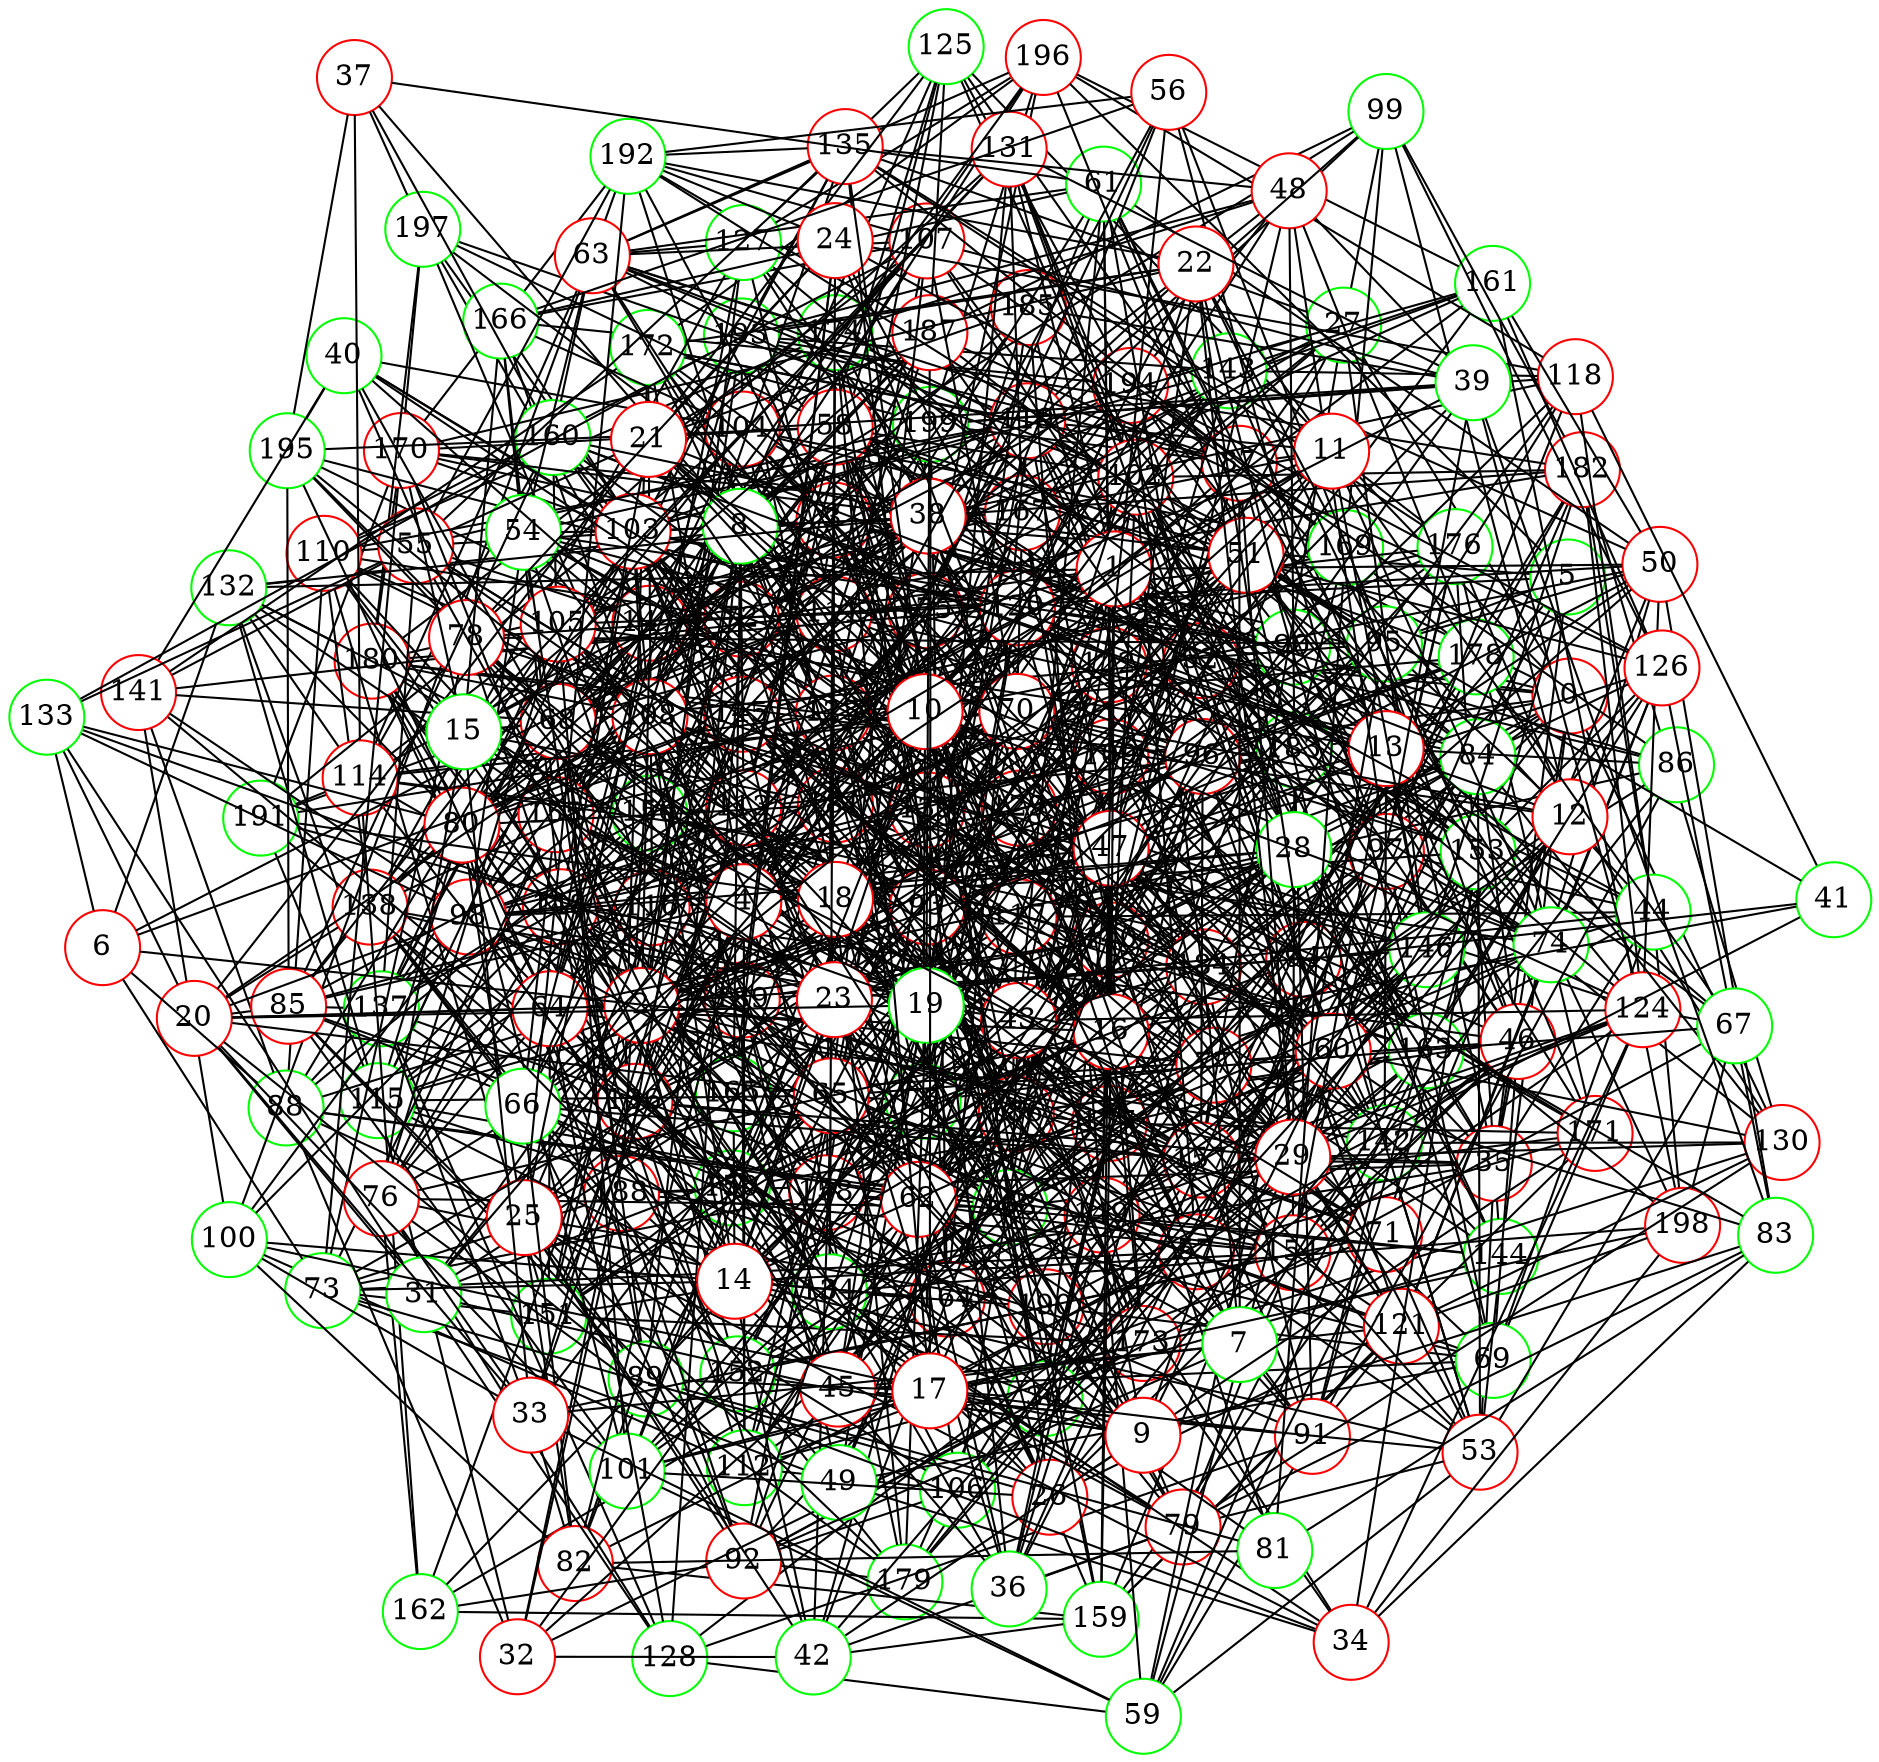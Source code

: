 graph {
graph ["layout"="fdp"]
node ["style"="filled","fillcolor"="white","fixedsize"="true","shape"="circle"]
"0" ["color"="red"]
"129" ["color"="red"]
"195" ["color"="green"]
"168" ["color"="green"]
"171" ["color"="red"]
"176" ["color"="green"]
"181" ["color"="red"]
"192" ["color"="green"]
"193" ["color"="green"]
"197" ["color"="green"]
"184" ["color"="red"]
"186" ["color"="red"]
"194" ["color"="red"]
"177" ["color"="red"]
"179" ["color"="green"]
"190" ["color"="red"]
"142" ["color"="green"]
"167" ["color"="red"]
"170" ["color"="red"]
"180" ["color"="red"]
"188" ["color"="red"]
"189" ["color"="red"]
"191" ["color"="green"]
"130" ["color"="red"]
"178" ["color"="green"]
"182" ["color"="red"]
"183" ["color"="green"]
"157" ["color"="red"]
"173" ["color"="red"]
"3" ["color"="red"]
"161" ["color"="green"]
"196" ["color"="red"]
"199" ["color"="green"]
"198" ["color"="red"]
"132" ["color"="green"]
"137" ["color"="green"]
"147" ["color"="red"]
"5" ["color"="green"]
"35" ["color"="red"]
"44" ["color"="green"]
"97" ["color"="red"]
"107" ["color"="red"]
"166" ["color"="green"]
"110" ["color"="red"]
"138" ["color"="red"]
"152" ["color"="green"]
"154" ["color"="red"]
"158" ["color"="red"]
"162" ["color"="green"]
"164" ["color"="red"]
"165" ["color"="green"]
"163" ["color"="green"]
"174" ["color"="green"]
"139" ["color"="red"]
"160" ["color"="green"]
"143" ["color"="green"]
"159" ["color"="green"]
"116" ["color"="red"]
"172" ["color"="green"]
"175" ["color"="red"]
"151" ["color"="green"]
"156" ["color"="green"]
"185" ["color"="red"]
"153" ["color"="green"]
"119" ["color"="red"]
"136" ["color"="red"]
"148" ["color"="red"]
"149" ["color"="red"]
"150" ["color"="green"]
"145" ["color"="red"]
"155" ["color"="red"]
"187" ["color"="red"]
"123" ["color"="red"]
"140" ["color"="red"]
"118" ["color"="red"]
"69" ["color"="green"]
"117" ["color"="red"]
"87" ["color"="red"]
"125" ["color"="green"]
"127" ["color"="green"]
"124" ["color"="red"]
"122" ["color"="red"]
"109" ["color"="red"]
"46" ["color"="red"]
"102" ["color"="red"]
"131" ["color"="red"]
"106" ["color"="green"]
"112" ["color"="green"]
"144" ["color"="green"]
"113" ["color"="red"]
"115" ["color"="green"]
"111" ["color"="red"]
"134" ["color"="green"]
"141" ["color"="red"]
"146" ["color"="green"]
"169" ["color"="green"]
"50" ["color"="red"]
"71" ["color"="red"]
"98" ["color"="red"]
"100" ["color"="green"]
"133" ["color"="green"]
"77" ["color"="red"]
"83" ["color"="green"]
"94" ["color"="red"]
"126" ["color"="red"]
"61" ["color"="green"]
"96" ["color"="red"]
"120" ["color"="red"]
"121" ["color"="red"]
"63" ["color"="red"]
"135" ["color"="red"]
"114" ["color"="red"]
"95" ["color"="green"]
"84" ["color"="green"]
"52" ["color"="red"]
"68" ["color"="red"]
"89" ["color"="green"]
"104" ["color"="red"]
"58" ["color"="red"]
"70" ["color"="red"]
"74" ["color"="green"]
"75" ["color"="green"]
"78" ["color"="red"]
"79" ["color"="red"]
"91" ["color"="red"]
"128" ["color"="green"]
"93" ["color"="red"]
"90" ["color"="green"]
"103" ["color"="red"]
"108" ["color"="red"]
"60" ["color"="red"]
"53" ["color"="red"]
"67" ["color"="green"]
"57" ["color"="red"]
"73" ["color"="green"]
"82" ["color"="red"]
"59" ["color"="green"]
"101" ["color"="green"]
"105" ["color"="red"]
"72" ["color"="red"]
"80" ["color"="red"]
"92" ["color"="red"]
"86" ["color"="green"]
"55" ["color"="red"]
"88" ["color"="green"]
"27" ["color"="green"]
"99" ["color"="green"]
"30" ["color"="green"]
"32" ["color"="red"]
"42" ["color"="green"]
"65" ["color"="red"]
"47" ["color"="red"]
"49" ["color"="green"]
"54" ["color"="green"]
"1" ["color"="red"]
"43" ["color"="red"]
"16" ["color"="red"]
"64" ["color"="red"]
"76" ["color"="red"]
"40" ["color"="green"]
"41" ["color"="green"]
"51" ["color"="red"]
"85" ["color"="red"]
"2" ["color"="red"]
"4" ["color"="red"]
"28" ["color"="green"]
"62" ["color"="red"]
"31" ["color"="green"]
"45" ["color"="red"]
"8" ["color"="green"]
"37" ["color"="red"]
"12" ["color"="red"]
"29" ["color"="red"]
"13" ["color"="red"]
"18" ["color"="red"]
"66" ["color"="green"]
"48" ["color"="red"]
"25" ["color"="red"]
"34" ["color"="red"]
"26" ["color"="red"]
"20" ["color"="red"]
"33" ["color"="red"]
"38" ["color"="red"]
"81" ["color"="green"]
"21" ["color"="red"]
"24" ["color"="red"]
"6" ["color"="red"]
"7" ["color"="green"]
"10" ["color"="red"]
"14" ["color"="red"]
"23" ["color"="red"]
"36" ["color"="green"]
"56" ["color"="red"]
"9" ["color"="red"]
"11" ["color"="red"]
"19" ["color"="green"]
"22" ["color"="red"]
"15" ["color"="green"]
"17" ["color"="red"]
"39" ["color"="green"]
"0" -- "129"
"0" -- "130"
"0" -- "3"
"0" -- "35"
"0" -- "75"
"0" -- "140"
"0" -- "109"
"0" -- "174"
"0" -- "175"
"0" -- "144"
"0" -- "52"
"0" -- "184"
"0" -- "27"
"0" -- "125"
"0" -- "30"
"0" -- "94"
"129" -- "195"
"129" -- "168"
"129" -- "171"
"129" -- "142"
"129" -- "177"
"129" -- "184"
"168" -- "171"
"168" -- "190"
"171" -- "176"
"171" -- "177"
"176" -- "181"
"181" -- "192"
"181" -- "193"
"181" -- "197"
"181" -- "184"
"181" -- "186"
"186" -- "194"
"177" -- "179"
"177" -- "186"
"142" -- "167"
"167" -- "170"
"167" -- "180"
"170" -- "192"
"170" -- "197"
"170" -- "180"
"170" -- "191"
"180" -- "197"
"180" -- "188"
"188" -- "189"
"130" -- "178"
"130" -- "182"
"130" -- "183"
"130" -- "157"
"130" -- "173"
"130" -- "142"
"178" -- "182"
"182" -- "193"
"157" -- "179"
"157" -- "189"
"173" -- "178"
"3" -- "161"
"3" -- "132"
"3" -- "5"
"3" -- "165"
"3" -- "72"
"3" -- "104"
"3" -- "139"
"3" -- "86"
"3" -- "55"
"3" -- "88"
"3" -- "184"
"3" -- "57"
"3" -- "90"
"3" -- "156"
"3" -- "157"
"161" -- "194"
"161" -- "196"
"161" -- "198"
"196" -- "199"
"132" -- "180"
"132" -- "137"
"137" -- "147"
"147" -- "196"
"147" -- "197"
"147" -- "182"
"5" -- "35"
"5" -- "164"
"5" -- "196"
"5" -- "71"
"5" -- "57"
"5" -- "139"
"5" -- "111"
"35" -- "44"
"35" -- "109"
"35" -- "46"
"35" -- "144"
"35" -- "176"
"35" -- "52"
"35" -- "53"
"35" -- "151"
"35" -- "184"
"35" -- "57"
"35" -- "188"
"35" -- "157"
"35" -- "95"
"44" -- "97"
"44" -- "69"
"44" -- "198"
"44" -- "117"
"44" -- "149"
"44" -- "118"
"44" -- "150"
"44" -- "182"
"44" -- "87"
"44" -- "122"
"97" -- "193"
"97" -- "168"
"97" -- "107"
"97" -- "176"
"97" -- "118"
"97" -- "152"
"97" -- "158"
"107" -- "192"
"107" -- "166"
"107" -- "110"
"107" -- "174"
"107" -- "180"
"107" -- "123"
"107" -- "155"
"166" -- "194"
"166" -- "186"
"166" -- "189"
"110" -- "138"
"110" -- "139"
"110" -- "174"
"110" -- "116"
"110" -- "181"
"110" -- "119"
"110" -- "151"
"138" -- "199"
"138" -- "147"
"138" -- "152"
"138" -- "189"
"152" -- "179"
"152" -- "180"
"152" -- "154"
"152" -- "157"
"154" -- "176"
"154" -- "183"
"154" -- "188"
"154" -- "157"
"154" -- "158"
"158" -- "162"
"158" -- "163"
"158" -- "197"
"158" -- "199"
"158" -- "174"
"158" -- "184"
"162" -- "164"
"164" -- "165"
"164" -- "199"
"163" -- "186"
"139" -- "160"
"139" -- "194"
"139" -- "173"
"139" -- "143"
"139" -- "159"
"160" -- "177"
"143" -- "161"
"143" -- "193"
"143" -- "167"
"143" -- "181"
"143" -- "186"
"159" -- "162"
"159" -- "171"
"116" -- "167"
"116" -- "172"
"116" -- "181"
"116" -- "151"
"116" -- "153"
"116" -- "157"
"116" -- "158"
"116" -- "190"
"172" -- "196"
"172" -- "199"
"172" -- "175"
"172" -- "186"
"172" -- "188"
"175" -- "196"
"175" -- "197"
"175" -- "198"
"175" -- "181"
"175" -- "188"
"151" -- "156"
"151" -- "173"
"156" -- "163"
"156" -- "181"
"156" -- "184"
"156" -- "185"
"156" -- "157"
"153" -- "157"
"119" -- "163"
"119" -- "164"
"119" -- "167"
"119" -- "136"
"119" -- "172"
"119" -- "145"
"119" -- "155"
"136" -- "175"
"136" -- "148"
"136" -- "180"
"136" -- "181"
"136" -- "150"
"136" -- "157"
"148" -- "166"
"148" -- "168"
"148" -- "180"
"148" -- "149"
"148" -- "183"
"148" -- "158"
"148" -- "190"
"149" -- "160"
"149" -- "164"
"149" -- "178"
"149" -- "185"
"149" -- "154"
"150" -- "177"
"150" -- "167"
"150" -- "188"
"145" -- "176"
"145" -- "184"
"155" -- "196"
"155" -- "166"
"155" -- "187"
"187" -- "192"
"123" -- "167"
"123" -- "199"
"123" -- "140"
"123" -- "175"
"123" -- "178"
"123" -- "181"
"123" -- "151"
"140" -- "164"
"140" -- "167"
"140" -- "172"
"140" -- "173"
"140" -- "151"
"140" -- "156"
"140" -- "189"
"118" -- "177"
"118" -- "196"
"118" -- "183"
"118" -- "199"
"118" -- "143"
"69" -- "97"
"69" -- "117"
"69" -- "165"
"69" -- "87"
"69" -- "124"
"69" -- "158"
"69" -- "190"
"117" -- "129"
"117" -- "193"
"117" -- "136"
"117" -- "150"
"117" -- "158"
"117" -- "161"
"117" -- "163"
"117" -- "173"
"117" -- "175"
"117" -- "181"
"87" -- "193"
"87" -- "194"
"87" -- "199"
"87" -- "172"
"87" -- "178"
"87" -- "186"
"87" -- "125"
"125" -- "145"
"125" -- "194"
"125" -- "187"
"125" -- "127"
"127" -- "196"
"127" -- "136"
"127" -- "184"
"127" -- "153"
"127" -- "138"
"124" -- "129"
"124" -- "194"
"124" -- "164"
"124" -- "149"
"124" -- "182"
"124" -- "154"
"124" -- "157"
"122" -- "129"
"122" -- "163"
"122" -- "195"
"122" -- "177"
"122" -- "152"
"122" -- "189"
"109" -- "193"
"109" -- "164"
"109" -- "168"
"109" -- "142"
"109" -- "177"
"109" -- "148"
"109" -- "180"
"109" -- "159"
"46" -- "97"
"46" -- "69"
"46" -- "165"
"46" -- "102"
"46" -- "169"
"46" -- "173"
"46" -- "142"
"46" -- "143"
"46" -- "145"
"46" -- "50"
"46" -- "84"
"46" -- "148"
"46" -- "154"
"46" -- "186"
"102" -- "192"
"102" -- "131"
"102" -- "163"
"102" -- "197"
"102" -- "106"
"102" -- "139"
"102" -- "144"
"102" -- "146"
"102" -- "182"
"102" -- "125"
"131" -- "167"
"106" -- "112"
"106" -- "116"
"106" -- "173"
"106" -- "111"
"112" -- "140"
"112" -- "144"
"112" -- "113"
"112" -- "189"
"144" -- "149"
"144" -- "181"
"144" -- "158"
"113" -- "194"
"113" -- "136"
"113" -- "137"
"113" -- "177"
"113" -- "115"
"113" -- "179"
"113" -- "151"
"113" -- "183"
"113" -- "125"
"115" -- "193"
"115" -- "132"
"115" -- "173"
"115" -- "181"
"115" -- "189"
"115" -- "191"
"111" -- "194"
"111" -- "134"
"111" -- "141"
"111" -- "173"
"111" -- "176"
"111" -- "125"
"111" -- "127"
"111" -- "191"
"134" -- "198"
"134" -- "148"
"134" -- "180"
"134" -- "149"
"134" -- "189"
"134" -- "190"
"141" -- "165"
"141" -- "150"
"141" -- "172"
"146" -- "179"
"146" -- "149"
"146" -- "181"
"146" -- "182"
"146" -- "157"
"146" -- "189"
"169" -- "194"
"169" -- "183"
"169" -- "171"
"50" -- "161"
"50" -- "71"
"50" -- "143"
"50" -- "83"
"50" -- "147"
"50" -- "184"
"50" -- "124"
"50" -- "61"
"50" -- "95"
"71" -- "98"
"71" -- "139"
"71" -- "77"
"71" -- "112"
"71" -- "119"
"71" -- "156"
"71" -- "189"
"71" -- "190"
"71" -- "159"
"98" -- "100"
"98" -- "133"
"98" -- "109"
"98" -- "111"
"98" -- "147"
"98" -- "116"
"98" -- "150"
"98" -- "187"
"100" -- "112"
"100" -- "148"
"100" -- "164"
"100" -- "141"
"133" -- "193"
"77" -- "129"
"77" -- "194"
"77" -- "106"
"77" -- "175"
"77" -- "83"
"77" -- "182"
"77" -- "152"
"77" -- "184"
"77" -- "185"
"77" -- "157"
"83" -- "94"
"83" -- "126"
"94" -- "164"
"94" -- "102"
"94" -- "156"
"94" -- "157"
"94" -- "127"
"126" -- "161"
"126" -- "194"
"126" -- "153"
"126" -- "187"
"61" -- "96"
"61" -- "97"
"61" -- "166"
"61" -- "109"
"61" -- "111"
"61" -- "175"
"61" -- "87"
"61" -- "63"
"96" -- "129"
"96" -- "168"
"96" -- "172"
"96" -- "142"
"96" -- "111"
"96" -- "112"
"96" -- "178"
"96" -- "147"
"96" -- "180"
"96" -- "119"
"96" -- "183"
"96" -- "120"
"96" -- "121"
"96" -- "153"
"96" -- "157"
"120" -- "160"
"120" -- "137"
"120" -- "138"
"120" -- "139"
"120" -- "180"
"120" -- "183"
"120" -- "122"
"121" -- "130"
"121" -- "165"
"121" -- "198"
"121" -- "140"
"121" -- "126"
"121" -- "159"
"63" -- "160"
"63" -- "192"
"63" -- "100"
"63" -- "196"
"63" -- "102"
"63" -- "135"
"63" -- "199"
"63" -- "107"
"63" -- "139"
"63" -- "174"
"63" -- "114"
"63" -- "117"
"63" -- "87"
"63" -- "119"
"63" -- "127"
"135" -- "192"
"135" -- "193"
"135" -- "137"
"135" -- "169"
"135" -- "176"
"114" -- "160"
"114" -- "162"
"114" -- "132"
"114" -- "147"
"114" -- "123"
"114" -- "156"
"114" -- "189"
"114" -- "191"
"95" -- "102"
"95" -- "136"
"95" -- "119"
"95" -- "184"
"95" -- "122"
"84" -- "130"
"84" -- "140"
"84" -- "111"
"84" -- "177"
"84" -- "117"
"84" -- "187"
"84" -- "126"
"84" -- "190"
"52" -- "68"
"52" -- "164"
"52" -- "199"
"52" -- "104"
"52" -- "107"
"52" -- "144"
"52" -- "181"
"52" -- "150"
"52" -- "183"
"52" -- "58"
"52" -- "90"
"52" -- "155"
"52" -- "60"
"52" -- "189"
"52" -- "158"
"68" -- "160"
"68" -- "195"
"68" -- "196"
"68" -- "199"
"68" -- "136"
"68" -- "77"
"68" -- "141"
"68" -- "111"
"68" -- "177"
"68" -- "115"
"68" -- "152"
"68" -- "89"
"68" -- "157"
"89" -- "148"
"104" -- "193"
"104" -- "131"
"104" -- "166"
"104" -- "169"
"104" -- "111"
"104" -- "155"
"104" -- "187"
"104" -- "156"
"104" -- "126"
"104" -- "191"
"58" -- "195"
"58" -- "68"
"58" -- "197"
"58" -- "70"
"58" -- "102"
"58" -- "170"
"58" -- "175"
"58" -- "113"
"58" -- "178"
"58" -- "117"
"58" -- "153"
"70" -- "98"
"70" -- "167"
"70" -- "74"
"70" -- "75"
"70" -- "107"
"70" -- "114"
"70" -- "181"
"70" -- "150"
"70" -- "89"
"70" -- "121"
"70" -- "153"
"70" -- "91"
"70" -- "158"
"74" -- "97"
"74" -- "198"
"74" -- "168"
"74" -- "177"
"74" -- "114"
"74" -- "87"
"74" -- "121"
"74" -- "122"
"74" -- "126"
"75" -- "131"
"75" -- "104"
"75" -- "77"
"75" -- "78"
"75" -- "79"
"75" -- "120"
"78" -- "131"
"78" -- "195"
"78" -- "112"
"78" -- "186"
"78" -- "95"
"79" -- "130"
"79" -- "163"
"79" -- "137"
"79" -- "83"
"79" -- "154"
"79" -- "123"
"79" -- "188"
"91" -- "128"
"91" -- "142"
"91" -- "183"
"91" -- "184"
"91" -- "121"
"91" -- "153"
"91" -- "186"
"91" -- "93"
"128" -- "137"
"93" -- "96"
"93" -- "164"
"93" -- "135"
"93" -- "174"
"93" -- "112"
"93" -- "126"
"93" -- "190"
"90" -- "98"
"90" -- "103"
"90" -- "171"
"90" -- "140"
"90" -- "120"
"90" -- "185"
"90" -- "189"
"90" -- "190"
"103" -- "167"
"103" -- "199"
"103" -- "137"
"103" -- "170"
"103" -- "108"
"103" -- "143"
"103" -- "113"
"103" -- "145"
"103" -- "117"
"103" -- "119"
"103" -- "120"
"103" -- "154"
"103" -- "156"
"108" -- "165"
"108" -- "135"
"108" -- "139"
"108" -- "146"
"108" -- "180"
"108" -- "188"
"108" -- "125"
"108" -- "127"
"60" -- "130"
"60" -- "131"
"60" -- "134"
"60" -- "104"
"60" -- "139"
"60" -- "77"
"60" -- "111"
"60" -- "112"
"60" -- "145"
"60" -- "146"
"60" -- "182"
"60" -- "153"
"60" -- "159"
"53" -- "67"
"53" -- "71"
"53" -- "109"
"53" -- "142"
"53" -- "79"
"53" -- "144"
"53" -- "84"
"53" -- "57"
"53" -- "59"
"67" -- "198"
"67" -- "167"
"67" -- "90"
"67" -- "124"
"57" -- "128"
"57" -- "163"
"57" -- "102"
"57" -- "73"
"57" -- "171"
"57" -- "145"
"57" -- "82"
"57" -- "179"
"57" -- "117"
"57" -- "186"
"57" -- "126"
"73" -- "151"
"73" -- "170"
"73" -- "155"
"73" -- "188"
"73" -- "78"
"73" -- "158"
"82" -- "100"
"82" -- "181"
"82" -- "89"
"82" -- "159"
"59" -- "128"
"59" -- "101"
"59" -- "149"
"59" -- "71"
"59" -- "91"
"59" -- "94"
"59" -- "142"
"101" -- "105"
"101" -- "173"
"101" -- "177"
"101" -- "186"
"105" -- "168"
"105" -- "137"
"105" -- "138"
"105" -- "107"
"105" -- "175"
"105" -- "114"
"105" -- "149"
"105" -- "156"
"72" -- "128"
"72" -- "161"
"72" -- "171"
"72" -- "173"
"72" -- "78"
"72" -- "110"
"72" -- "80"
"72" -- "184"
"72" -- "155"
"80" -- "132"
"80" -- "101"
"80" -- "133"
"80" -- "102"
"80" -- "134"
"80" -- "169"
"80" -- "138"
"80" -- "108"
"80" -- "145"
"80" -- "82"
"80" -- "115"
"80" -- "181"
"80" -- "185"
"80" -- "187"
"80" -- "92"
"92" -- "97"
"92" -- "162"
"92" -- "106"
"92" -- "173"
"92" -- "175"
"92" -- "179"
"92" -- "188"
"86" -- "177"
"86" -- "117"
"86" -- "120"
"86" -- "154"
"86" -- "91"
"86" -- "107"
"55" -- "192"
"55" -- "133"
"55" -- "134"
"55" -- "135"
"55" -- "199"
"55" -- "137"
"55" -- "141"
"55" -- "110"
"55" -- "142"
"55" -- "147"
"55" -- "117"
"55" -- "93"
"88" -- "149"
"88" -- "103"
"88" -- "168"
"88" -- "156"
"88" -- "93"
"88" -- "141"
"88" -- "110"
"27" -- "113"
"27" -- "146"
"27" -- "99"
"27" -- "119"
"27" -- "135"
"27" -- "167"
"27" -- "72"
"27" -- "120"
"27" -- "93"
"27" -- "109"
"27" -- "157"
"99" -- "145"
"99" -- "182"
"99" -- "105"
"99" -- "169"
"99" -- "187"
"99" -- "126"
"30" -- "32"
"30" -- "96"
"30" -- "67"
"30" -- "134"
"30" -- "138"
"30" -- "47"
"30" -- "177"
"30" -- "58"
"30" -- "92"
"30" -- "93"
"32" -- "177"
"32" -- "115"
"32" -- "88"
"32" -- "136"
"32" -- "42"
"32" -- "75"
"32" -- "188"
"42" -- "65"
"42" -- "116"
"42" -- "117"
"42" -- "136"
"42" -- "186"
"42" -- "60"
"42" -- "79"
"42" -- "159"
"65" -- "67"
"65" -- "167"
"65" -- "75"
"65" -- "107"
"65" -- "108"
"65" -- "78"
"65" -- "174"
"65" -- "112"
"65" -- "145"
"65" -- "115"
"65" -- "150"
"65" -- "151"
"65" -- "154"
"47" -- "98"
"47" -- "78"
"47" -- "142"
"47" -- "144"
"47" -- "49"
"47" -- "177"
"47" -- "50"
"47" -- "115"
"47" -- "84"
"47" -- "117"
"47" -- "149"
"47" -- "54"
"47" -- "87"
"47" -- "119"
"47" -- "89"
"47" -- "121"
"47" -- "61"
"47" -- "95"
"49" -- "147"
"49" -- "69"
"49" -- "119"
"49" -- "73"
"49" -- "138"
"54" -- "129"
"54" -- "98"
"54" -- "103"
"54" -- "109"
"54" -- "111"
"54" -- "113"
"54" -- "116"
"54" -- "119"
"54" -- "90"
"54" -- "188"
"54" -- "63"
"1" -- "97"
"1" -- "131"
"1" -- "68"
"1" -- "132"
"1" -- "72"
"1" -- "43"
"1" -- "75"
"1" -- "16"
"1" -- "50"
"1" -- "84"
"1" -- "85"
"1" -- "149"
"1" -- "120"
"1" -- "152"
"1" -- "153"
"1" -- "124"
"43" -- "101"
"43" -- "168"
"43" -- "138"
"43" -- "108"
"43" -- "174"
"43" -- "176"
"43" -- "49"
"43" -- "53"
"43" -- "151"
"43" -- "184"
"43" -- "123"
"43" -- "155"
"43" -- "124"
"43" -- "61"
"43" -- "191"
"16" -- "64"
"16" -- "96"
"16" -- "98"
"16" -- "70"
"16" -- "102"
"16" -- "167"
"16" -- "40"
"16" -- "41"
"16" -- "76"
"16" -- "173"
"16" -- "145"
"16" -- "53"
"16" -- "181"
"16" -- "54"
"16" -- "150"
"16" -- "58"
"16" -- "159"
"64" -- "128"
"64" -- "193"
"64" -- "195"
"64" -- "134"
"64" -- "103"
"64" -- "104"
"64" -- "76"
"64" -- "142"
"64" -- "111"
"64" -- "143"
"64" -- "151"
"64" -- "94"
"76" -- "128"
"76" -- "129"
"76" -- "162"
"76" -- "134"
"76" -- "168"
"76" -- "105"
"76" -- "179"
"76" -- "148"
"76" -- "155"
"76" -- "156"
"40" -- "129"
"40" -- "195"
"40" -- "116"
"40" -- "103"
"40" -- "104"
"40" -- "141"
"40" -- "78"
"41" -- "51"
"41" -- "118"
"41" -- "94"
"41" -- "190"
"51" -- "65"
"51" -- "194"
"51" -- "196"
"51" -- "70"
"51" -- "168"
"51" -- "74"
"51" -- "170"
"51" -- "109"
"51" -- "142"
"51" -- "84"
"51" -- "58"
"51" -- "156"
"51" -- "95"
"85" -- "160"
"85" -- "195"
"85" -- "101"
"85" -- "104"
"85" -- "137"
"85" -- "138"
"85" -- "112"
"85" -- "116"
"85" -- "89"
"85" -- "158"
"85" -- "190"
"2" -- "64"
"2" -- "193"
"2" -- "162"
"2" -- "4"
"2" -- "164"
"2" -- "8"
"2" -- "168"
"2" -- "169"
"2" -- "140"
"2" -- "173"
"2" -- "110"
"2" -- "147"
"2" -- "20"
"2" -- "183"
"2" -- "57"
"2" -- "58"
"2" -- "29"
"2" -- "93"
"4" -- "194"
"4" -- "172"
"4" -- "173"
"4" -- "143"
"4" -- "82"
"4" -- "178"
"4" -- "180"
"4" -- "85"
"4" -- "87"
"4" -- "119"
"4" -- "120"
"4" -- "122"
"4" -- "155"
"4" -- "187"
"4" -- "28"
"4" -- "156"
"4" -- "157"
"4" -- "31"
"28" -- "64"
"28" -- "98"
"28" -- "194"
"28" -- "35"
"28" -- "131"
"28" -- "43"
"28" -- "75"
"28" -- "53"
"28" -- "187"
"28" -- "124"
"28" -- "62"
"28" -- "158"
"62" -- "96"
"62" -- "103"
"62" -- "137"
"62" -- "108"
"62" -- "140"
"62" -- "79"
"62" -- "146"
"62" -- "115"
"62" -- "116"
"62" -- "183"
"62" -- "120"
"62" -- "184"
"62" -- "122"
"62" -- "92"
"62" -- "159"
"31" -- "128"
"31" -- "117"
"31" -- "133"
"31" -- "123"
"31" -- "45"
"31" -- "94"
"45" -- "98"
"45" -- "69"
"45" -- "139"
"45" -- "140"
"45" -- "114"
"45" -- "53"
"45" -- "184"
"45" -- "121"
"45" -- "186"
"45" -- "91"
"45" -- "155"
"45" -- "188"
"45" -- "189"
"8" -- "37"
"8" -- "165"
"8" -- "167"
"8" -- "170"
"8" -- "107"
"8" -- "139"
"8" -- "12"
"8" -- "13"
"8" -- "113"
"8" -- "145"
"8" -- "117"
"8" -- "89"
"8" -- "58"
"8" -- "123"
"8" -- "187"
"8" -- "188"
"8" -- "62"
"37" -- "160"
"37" -- "114"
"37" -- "195"
"37" -- "197"
"37" -- "61"
"12" -- "176"
"12" -- "99"
"12" -- "163"
"12" -- "70"
"12" -- "168"
"12" -- "106"
"12" -- "123"
"12" -- "29"
"12" -- "190"
"12" -- "95"
"29" -- "129"
"29" -- "35"
"29" -- "163"
"29" -- "136"
"29" -- "113"
"29" -- "117"
"29" -- "87"
"29" -- "153"
"29" -- "59"
"29" -- "30"
"29" -- "95"
"13" -- "160"
"13" -- "105"
"13" -- "142"
"13" -- "174"
"13" -- "18"
"13" -- "50"
"13" -- "146"
"13" -- "51"
"13" -- "117"
"13" -- "86"
"13" -- "119"
"13" -- "26"
"13" -- "154"
"13" -- "61"
"18" -- "66"
"18" -- "195"
"18" -- "132"
"18" -- "101"
"18" -- "71"
"18" -- "72"
"18" -- "168"
"18" -- "105"
"18" -- "79"
"18" -- "143"
"18" -- "48"
"18" -- "178"
"18" -- "51"
"18" -- "179"
"18" -- "25"
"18" -- "185"
"18" -- "154"
"18" -- "93"
"18" -- "191"
"66" -- "82"
"66" -- "147"
"66" -- "70"
"66" -- "72"
"66" -- "120"
"66" -- "138"
"66" -- "91"
"66" -- "155"
"66" -- "187"
"66" -- "92"
"66" -- "157"
"48" -- "97"
"48" -- "193"
"48" -- "178"
"48" -- "194"
"48" -- "135"
"48" -- "183"
"48" -- "72"
"48" -- "140"
"48" -- "174"
"25" -- "192"
"25" -- "129"
"25" -- "34"
"25" -- "165"
"25" -- "42"
"25" -- "106"
"25" -- "145"
"25" -- "147"
"25" -- "179"
"25" -- "88"
"25" -- "89"
"25" -- "92"
"25" -- "190"
"34" -- "49"
"34" -- "83"
"34" -- "134"
"34" -- "198"
"34" -- "89"
"34" -- "153"
"34" -- "186"
"34" -- "124"
"34" -- "173"
"26" -- "64"
"26" -- "163"
"26" -- "164"
"26" -- "101"
"26" -- "73"
"26" -- "46"
"26" -- "175"
"26" -- "148"
"26" -- "121"
"26" -- "123"
"26" -- "62"
"20" -- "64"
"20" -- "33"
"20" -- "65"
"20" -- "98"
"20" -- "101"
"20" -- "133"
"20" -- "38"
"20" -- "138"
"20" -- "21"
"20" -- "85"
"20" -- "89"
"20" -- "31"
"33" -- "113"
"33" -- "145"
"33" -- "82"
"33" -- "100"
"33" -- "137"
"33" -- "122"
"33" -- "59"
"33" -- "76"
"33" -- "190"
"38" -- "160"
"38" -- "99"
"38" -- "68"
"38" -- "132"
"38" -- "105"
"38" -- "44"
"38" -- "174"
"38" -- "81"
"38" -- "147"
"38" -- "148"
"38" -- "118"
"38" -- "182"
"38" -- "57"
"81" -- "82"
"81" -- "83"
"81" -- "136"
"81" -- "89"
"81" -- "169"
"21" -- "140"
"21" -- "174"
"21" -- "47"
"21" -- "84"
"21" -- "148"
"21" -- "55"
"21" -- "24"
"21" -- "184"
"21" -- "185"
"21" -- "123"
"21" -- "125"
"21" -- "94"
"24" -- "192"
"24" -- "165"
"24" -- "70"
"24" -- "118"
"24" -- "134"
"24" -- "87"
"24" -- "109"
"24" -- "189"
"24" -- "78"
"6" -- "145"
"6" -- "132"
"6" -- "133"
"6" -- "72"
"6" -- "88"
"6" -- "73"
"6" -- "77"
"7" -- "33"
"7" -- "98"
"7" -- "87"
"7" -- "120"
"7" -- "184"
"7" -- "10"
"7" -- "91"
"7" -- "92"
"7" -- "108"
"7" -- "126"
"10" -- "160"
"10" -- "192"
"10" -- "161"
"10" -- "101"
"10" -- "135"
"10" -- "40"
"10" -- "74"
"10" -- "75"
"10" -- "14"
"10" -- "50"
"10" -- "56"
"10" -- "58"
"10" -- "186"
"10" -- "31"
"10" -- "159"
"10" -- "191"
"14" -- "164"
"14" -- "165"
"14" -- "136"
"14" -- "73"
"14" -- "138"
"14" -- "170"
"14" -- "75"
"14" -- "108"
"14" -- "77"
"14" -- "115"
"14" -- "53"
"14" -- "23"
"14" -- "183"
"14" -- "154"
"14" -- "186"
"14" -- "93"
"14" -- "95"
"23" -- "194"
"23" -- "36"
"23" -- "132"
"23" -- "133"
"23" -- "165"
"23" -- "73"
"23" -- "44"
"23" -- "176"
"23" -- "51"
"23" -- "147"
"23" -- "57"
"23" -- "30"
"36" -- "97"
"36" -- "177"
"36" -- "149"
"36" -- "184"
"36" -- "139"
"36" -- "155"
"36" -- "45"
"36" -- "157"
"36" -- "62"
"36" -- "79"
"56" -- "192"
"56" -- "163"
"56" -- "166"
"56" -- "122"
"56" -- "123"
"56" -- "95"
"56" -- "175"
"9" -- "100"
"9" -- "42"
"9" -- "171"
"9" -- "13"
"9" -- "45"
"9" -- "14"
"9" -- "113"
"9" -- "83"
"9" -- "84"
"9" -- "149"
"9" -- "181"
"9" -- "152"
"9" -- "26"
"9" -- "155"
"9" -- "189"
"9" -- "158"
"11" -- "67"
"11" -- "135"
"11" -- "167"
"11" -- "74"
"11" -- "139"
"11" -- "140"
"11" -- "175"
"11" -- "176"
"11" -- "146"
"11" -- "19"
"11" -- "116"
"11" -- "148"
"11" -- "22"
"11" -- "87"
"11" -- "119"
"11" -- "93"
"19" -- "45"
"19" -- "78"
"19" -- "179"
"19" -- "20"
"19" -- "116"
"19" -- "118"
"19" -- "121"
"19" -- "185"
"19" -- "155"
"19" -- "187"
"19" -- "28"
"19" -- "92"
"22" -- "192"
"22" -- "129"
"22" -- "193"
"22" -- "169"
"22" -- "170"
"22" -- "172"
"22" -- "47"
"22" -- "119"
"22" -- "120"
"22" -- "153"
"22" -- "90"
"22" -- "29"
"22" -- "94"
"15" -- "33"
"15" -- "194"
"15" -- "131"
"15" -- "68"
"15" -- "166"
"15" -- "170"
"15" -- "76"
"15" -- "45"
"15" -- "110"
"15" -- "181"
"15" -- "23"
"15" -- "119"
"15" -- "187"
"15" -- "29"
"17" -- "65"
"17" -- "101"
"17" -- "198"
"17" -- "199"
"17" -- "168"
"17" -- "89"
"17" -- "91"
"17" -- "30"
"17" -- "142"
"17" -- "174"
"17" -- "79"
"17" -- "191"
"39" -- "48"
"39" -- "97"
"39" -- "83"
"39" -- "131"
"39" -- "52"
"39" -- "199"
"39" -- "104"
"39" -- "185"
"39" -- "43"
"39" -- "107"
"39" -- "123"
"39" -- "124"
}